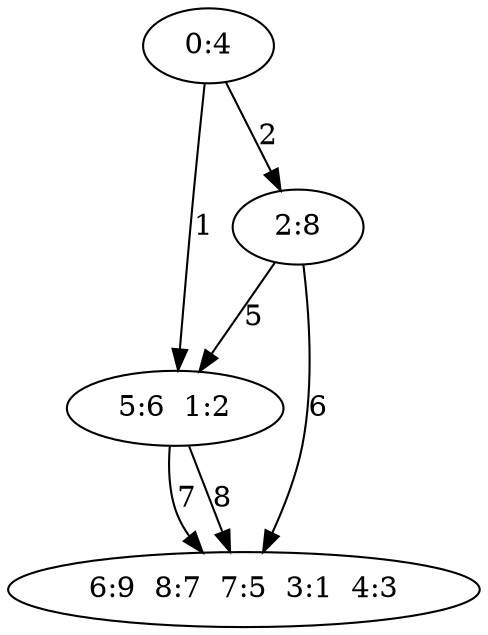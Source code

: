 digraph G {
" 0:4 ";
" 5:6  1:2 ";
" 0:4 "->" 5:6  1:2 "[label = "1"];
" 2:8 ";
" 0:4 "->" 2:8 "[label = "2"];
" 6:9  8:7  7:5  3:1  4:3 ";
" 5:6  1:2 "->" 6:9  8:7  7:5  3:1  4:3 "[label = "7"];
" 6:9  8:7  7:5  3:1  4:3 ";
" 5:6  1:2 "->" 6:9  8:7  7:5  3:1  4:3 "[label = "8"];
" 5:6  1:2 ";
" 2:8 "->" 5:6  1:2 "[label = "5"];
" 6:9  8:7  7:5  3:1  4:3 ";
" 2:8 "->" 6:9  8:7  7:5  3:1  4:3 "[label = "6"];
}